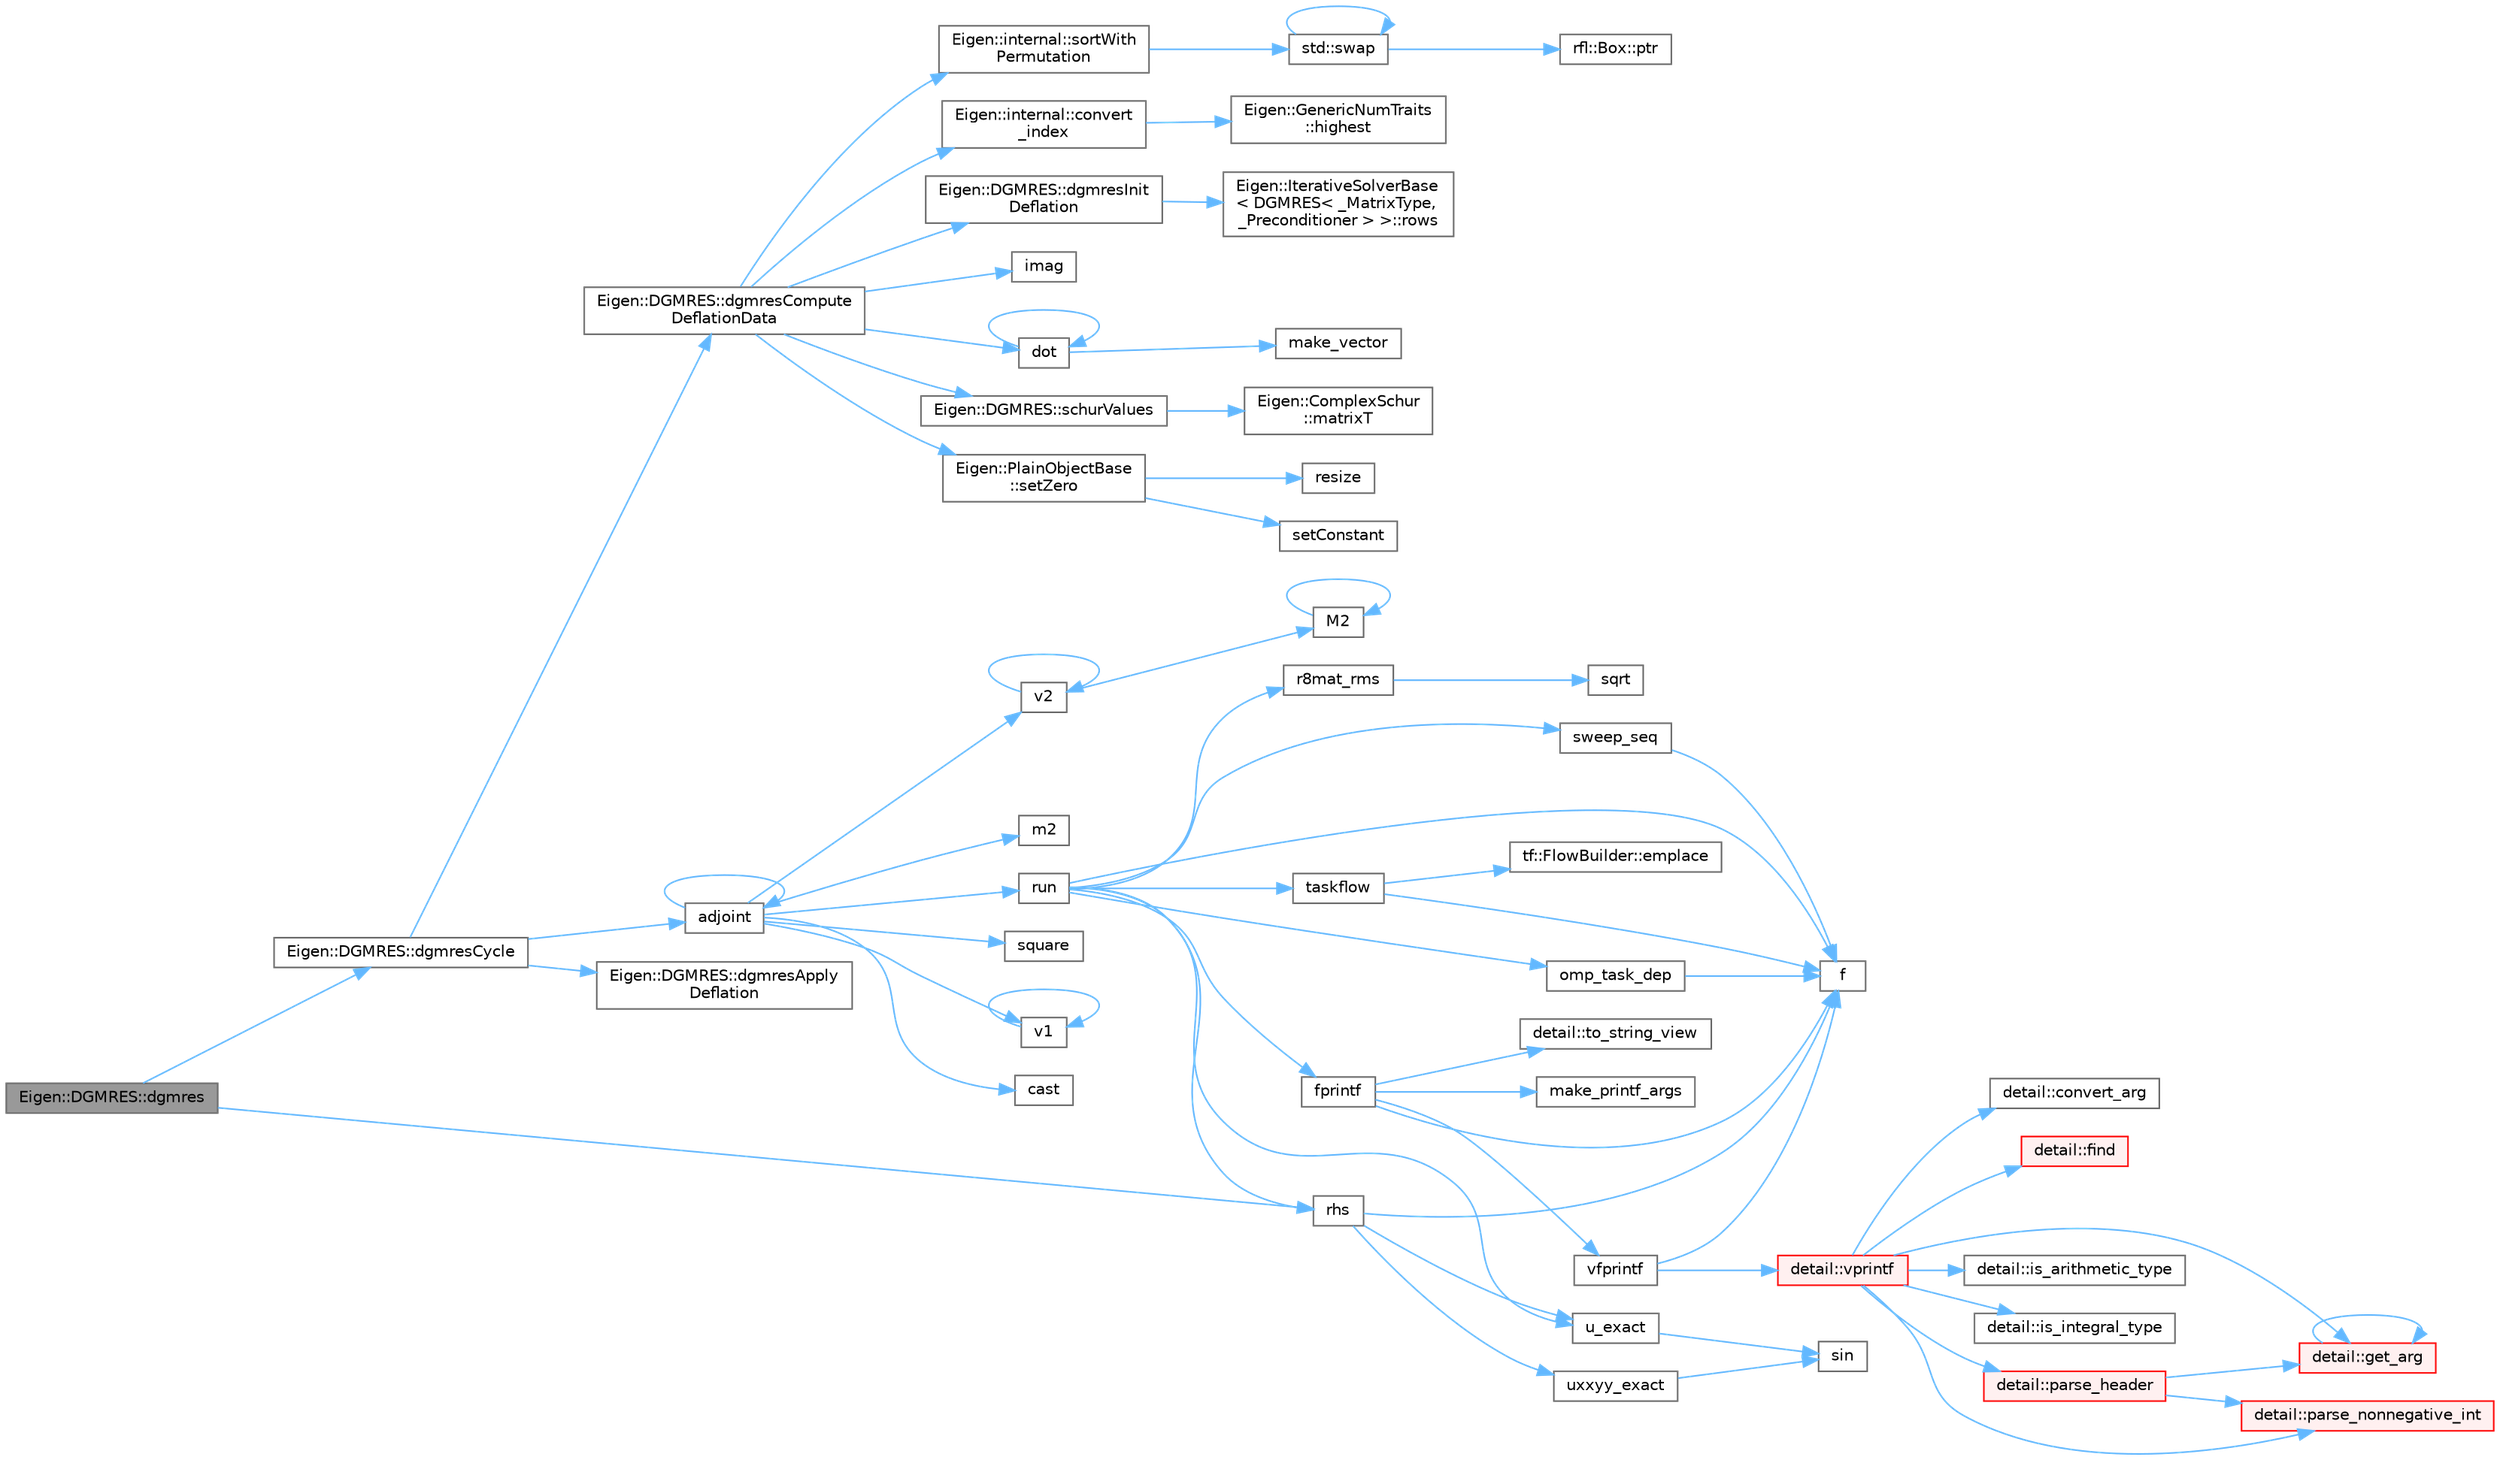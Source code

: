 digraph "Eigen::DGMRES::dgmres"
{
 // LATEX_PDF_SIZE
  bgcolor="transparent";
  edge [fontname=Helvetica,fontsize=10,labelfontname=Helvetica,labelfontsize=10];
  node [fontname=Helvetica,fontsize=10,shape=box,height=0.2,width=0.4];
  rankdir="LR";
  Node1 [id="Node000001",label="Eigen::DGMRES::dgmres",height=0.2,width=0.4,color="gray40", fillcolor="grey60", style="filled", fontcolor="black",tooltip="Perform several cycles of restarted GMRES with modified Gram Schmidt,"];
  Node1 -> Node2 [id="edge68_Node000001_Node000002",color="steelblue1",style="solid",tooltip=" "];
  Node2 [id="Node000002",label="Eigen::DGMRES::dgmresCycle",height=0.2,width=0.4,color="grey40", fillcolor="white", style="filled",URL="$class_eigen_1_1_d_g_m_r_e_s.html#ab77d66ef7f84ff15b6bd55fb76619218",tooltip="Perform one restart cycle of DGMRES"];
  Node2 -> Node3 [id="edge69_Node000002_Node000003",color="steelblue1",style="solid",tooltip=" "];
  Node3 [id="Node000003",label="adjoint",height=0.2,width=0.4,color="grey40", fillcolor="white", style="filled",URL="$adjoint_8cpp.html#a7333648f53414b05be9e4fd2f009fc22",tooltip=" "];
  Node3 -> Node3 [id="edge70_Node000003_Node000003",color="steelblue1",style="solid",tooltip=" "];
  Node3 -> Node4 [id="edge71_Node000003_Node000004",color="steelblue1",style="solid",tooltip=" "];
  Node4 [id="Node000004",label="cast",height=0.2,width=0.4,color="grey40", fillcolor="white", style="filled",URL="$_common_cwise_unary_ops_8h.html#aa89d007196125d10fa7d6e19811aca05",tooltip=" "];
  Node3 -> Node5 [id="edge72_Node000003_Node000005",color="steelblue1",style="solid",tooltip=" "];
  Node5 [id="Node000005",label="m2",height=0.2,width=0.4,color="grey40", fillcolor="white", style="filled",URL="$_tutorial___map__using_8cpp.html#ab3a01b595d22393ace0d30d5fa299f76",tooltip=" "];
  Node3 -> Node6 [id="edge73_Node000003_Node000006",color="steelblue1",style="solid",tooltip=" "];
  Node6 [id="Node000006",label="run",height=0.2,width=0.4,color="grey40", fillcolor="white", style="filled",URL="$poisson_8cpp.html#ae12af222b820baf64e953be588c5bbbe",tooltip=" "];
  Node6 -> Node7 [id="edge74_Node000006_Node000007",color="steelblue1",style="solid",tooltip=" "];
  Node7 [id="Node000007",label="f",height=0.2,width=0.4,color="grey40", fillcolor="white", style="filled",URL="$cxx11__tensor__map_8cpp.html#a7f507fea02198f6cb81c86640c7b1a4e",tooltip=" "];
  Node6 -> Node8 [id="edge75_Node000006_Node000008",color="steelblue1",style="solid",tooltip=" "];
  Node8 [id="Node000008",label="fprintf",height=0.2,width=0.4,color="grey40", fillcolor="white", style="filled",URL="$printf_8h.html#a9f315126362cae9675de1642105e631e",tooltip=" "];
  Node8 -> Node7 [id="edge76_Node000008_Node000007",color="steelblue1",style="solid",tooltip=" "];
  Node8 -> Node9 [id="edge77_Node000008_Node000009",color="steelblue1",style="solid",tooltip=" "];
  Node9 [id="Node000009",label="make_printf_args",height=0.2,width=0.4,color="grey40", fillcolor="white", style="filled",URL="$printf_8h.html#a27dcc0efcda04388971dbea3c875f122",tooltip=" "];
  Node8 -> Node10 [id="edge78_Node000008_Node000010",color="steelblue1",style="solid",tooltip=" "];
  Node10 [id="Node000010",label="detail::to_string_view",height=0.2,width=0.4,color="grey40", fillcolor="white", style="filled",URL="$namespacedetail.html#abeae79fa3e1eded2d8fbd56cc9f0960e",tooltip=" "];
  Node8 -> Node11 [id="edge79_Node000008_Node000011",color="steelblue1",style="solid",tooltip=" "];
  Node11 [id="Node000011",label="vfprintf",height=0.2,width=0.4,color="grey40", fillcolor="white", style="filled",URL="$printf_8h.html#abb30aad964fc771fb52cf3ad88649df2",tooltip=" "];
  Node11 -> Node7 [id="edge80_Node000011_Node000007",color="steelblue1",style="solid",tooltip=" "];
  Node11 -> Node12 [id="edge81_Node000011_Node000012",color="steelblue1",style="solid",tooltip=" "];
  Node12 [id="Node000012",label="detail::vprintf",height=0.2,width=0.4,color="red", fillcolor="#FFF0F0", style="filled",URL="$namespacedetail.html#a1c8c2218e4c822aa8f743fb9c573717f",tooltip=" "];
  Node12 -> Node13 [id="edge82_Node000012_Node000013",color="steelblue1",style="solid",tooltip=" "];
  Node13 [id="Node000013",label="detail::convert_arg",height=0.2,width=0.4,color="grey40", fillcolor="white", style="filled",URL="$namespacedetail.html#a03c11572c9a664266d6925f327dec7f3",tooltip=" "];
  Node12 -> Node14 [id="edge83_Node000012_Node000014",color="steelblue1",style="solid",tooltip=" "];
  Node14 [id="Node000014",label="detail::find",height=0.2,width=0.4,color="red", fillcolor="#FFF0F0", style="filled",URL="$namespacedetail.html#a6b71952fab3dc32f3edb2c3e9811d8d9",tooltip=" "];
  Node12 -> Node16 [id="edge84_Node000012_Node000016",color="steelblue1",style="solid",tooltip=" "];
  Node16 [id="Node000016",label="detail::get_arg",height=0.2,width=0.4,color="red", fillcolor="#FFF0F0", style="filled",URL="$namespacedetail.html#a342ef250e45bd09b2ef666b6fae1c355",tooltip=" "];
  Node16 -> Node16 [id="edge85_Node000016_Node000016",color="steelblue1",style="solid",tooltip=" "];
  Node12 -> Node18 [id="edge86_Node000012_Node000018",color="steelblue1",style="solid",tooltip=" "];
  Node18 [id="Node000018",label="detail::is_arithmetic_type",height=0.2,width=0.4,color="grey40", fillcolor="white", style="filled",URL="$namespacedetail.html#a802c50a56a3495fdab6020b375ba1389",tooltip=" "];
  Node12 -> Node19 [id="edge87_Node000012_Node000019",color="steelblue1",style="solid",tooltip=" "];
  Node19 [id="Node000019",label="detail::is_integral_type",height=0.2,width=0.4,color="grey40", fillcolor="white", style="filled",URL="$namespacedetail.html#a2a60f8d1bee41b803f43fc42b707b5d1",tooltip=" "];
  Node12 -> Node20 [id="edge88_Node000012_Node000020",color="steelblue1",style="solid",tooltip=" "];
  Node20 [id="Node000020",label="detail::parse_header",height=0.2,width=0.4,color="red", fillcolor="#FFF0F0", style="filled",URL="$namespacedetail.html#afc9d93e58b8edb8077f8bc8eee7f4035",tooltip=" "];
  Node20 -> Node16 [id="edge89_Node000020_Node000016",color="steelblue1",style="solid",tooltip=" "];
  Node20 -> Node29 [id="edge90_Node000020_Node000029",color="steelblue1",style="solid",tooltip=" "];
  Node29 [id="Node000029",label="detail::parse_nonnegative_int",height=0.2,width=0.4,color="red", fillcolor="#FFF0F0", style="filled",URL="$namespacedetail.html#a338caba782225e115a9902d4d0835f5f",tooltip=" "];
  Node12 -> Node29 [id="edge91_Node000012_Node000029",color="steelblue1",style="solid",tooltip=" "];
  Node6 -> Node39 [id="edge92_Node000006_Node000039",color="steelblue1",style="solid",tooltip=" "];
  Node39 [id="Node000039",label="omp_task_dep",height=0.2,width=0.4,color="grey40", fillcolor="white", style="filled",URL="$sandbox_2jacobi_2omp_8cpp.html#a38bf89bca3b11a9eeb57dd07cfd38630",tooltip=" "];
  Node39 -> Node7 [id="edge93_Node000039_Node000007",color="steelblue1",style="solid",tooltip=" "];
  Node6 -> Node40 [id="edge94_Node000006_Node000040",color="steelblue1",style="solid",tooltip=" "];
  Node40 [id="Node000040",label="r8mat_rms",height=0.2,width=0.4,color="grey40", fillcolor="white", style="filled",URL="$poisson_8cpp.html#a1314a15604ecb29a615e689872f32657",tooltip=" "];
  Node40 -> Node41 [id="edge95_Node000040_Node000041",color="steelblue1",style="solid",tooltip=" "];
  Node41 [id="Node000041",label="sqrt",height=0.2,width=0.4,color="grey40", fillcolor="white", style="filled",URL="$_array_cwise_unary_ops_8h.html#a656b9217a2fcb6de59dc8d1eb3079cc7",tooltip=" "];
  Node6 -> Node42 [id="edge96_Node000006_Node000042",color="steelblue1",style="solid",tooltip=" "];
  Node42 [id="Node000042",label="rhs",height=0.2,width=0.4,color="grey40", fillcolor="white", style="filled",URL="$poisson_8cpp.html#a38c677f5cc4e47bc7505aef707c1bb83",tooltip=" "];
  Node42 -> Node7 [id="edge97_Node000042_Node000007",color="steelblue1",style="solid",tooltip=" "];
  Node42 -> Node43 [id="edge98_Node000042_Node000043",color="steelblue1",style="solid",tooltip=" "];
  Node43 [id="Node000043",label="u_exact",height=0.2,width=0.4,color="grey40", fillcolor="white", style="filled",URL="$poisson_8cpp.html#a06fc16c4676f839f8de736a6791b6862",tooltip=" "];
  Node43 -> Node44 [id="edge99_Node000043_Node000044",color="steelblue1",style="solid",tooltip=" "];
  Node44 [id="Node000044",label="sin",height=0.2,width=0.4,color="grey40", fillcolor="white", style="filled",URL="$_array_cwise_unary_ops_8h.html#a9cfb0ea58bd813510a9e2db18a5e49f0",tooltip=" "];
  Node42 -> Node45 [id="edge100_Node000042_Node000045",color="steelblue1",style="solid",tooltip=" "];
  Node45 [id="Node000045",label="uxxyy_exact",height=0.2,width=0.4,color="grey40", fillcolor="white", style="filled",URL="$poisson_8cpp.html#a557a61cf12d143424a35123b14048a22",tooltip=" "];
  Node45 -> Node44 [id="edge101_Node000045_Node000044",color="steelblue1",style="solid",tooltip=" "];
  Node6 -> Node46 [id="edge102_Node000006_Node000046",color="steelblue1",style="solid",tooltip=" "];
  Node46 [id="Node000046",label="sweep_seq",height=0.2,width=0.4,color="grey40", fillcolor="white", style="filled",URL="$poisson_8hpp.html#a263e0f774ef013be333712ca3915448a",tooltip=" "];
  Node46 -> Node7 [id="edge103_Node000046_Node000007",color="steelblue1",style="solid",tooltip=" "];
  Node6 -> Node47 [id="edge104_Node000006_Node000047",color="steelblue1",style="solid",tooltip=" "];
  Node47 [id="Node000047",label="taskflow",height=0.2,width=0.4,color="grey40", fillcolor="white", style="filled",URL="$sandbox_2jacobi_2taskflow_8cpp.html#a47af48e377b7c0ac855c12acd5b69b1e",tooltip=" "];
  Node47 -> Node48 [id="edge105_Node000047_Node000048",color="steelblue1",style="solid",tooltip=" "];
  Node48 [id="Node000048",label="tf::FlowBuilder::emplace",height=0.2,width=0.4,color="grey40", fillcolor="white", style="filled",URL="$classtf_1_1_flow_builder.html#a60d7a666cab71ecfa3010b2efb0d6b57",tooltip="creates a static task"];
  Node47 -> Node7 [id="edge106_Node000047_Node000007",color="steelblue1",style="solid",tooltip=" "];
  Node6 -> Node43 [id="edge107_Node000006_Node000043",color="steelblue1",style="solid",tooltip=" "];
  Node3 -> Node49 [id="edge108_Node000003_Node000049",color="steelblue1",style="solid",tooltip=" "];
  Node49 [id="Node000049",label="square",height=0.2,width=0.4,color="grey40", fillcolor="white", style="filled",URL="$_array_cwise_unary_ops_8h.html#aa1e484838873e960b8c8ba7e066ba837",tooltip=" "];
  Node3 -> Node50 [id="edge109_Node000003_Node000050",color="steelblue1",style="solid",tooltip=" "];
  Node50 [id="Node000050",label="v1",height=0.2,width=0.4,color="grey40", fillcolor="white", style="filled",URL="$_tutorial___reshape_mat2_vec_8cpp.html#a10bd710692c91bc238f2e1da77730678",tooltip=" "];
  Node50 -> Node50 [id="edge110_Node000050_Node000050",color="steelblue1",style="solid",tooltip=" "];
  Node3 -> Node51 [id="edge111_Node000003_Node000051",color="steelblue1",style="solid",tooltip=" "];
  Node51 [id="Node000051",label="v2",height=0.2,width=0.4,color="grey40", fillcolor="white", style="filled",URL="$_tutorial___reshape_mat2_vec_8cpp.html#a3eb30a79de469336df46f4f5f0bfb84f",tooltip=" "];
  Node51 -> Node52 [id="edge112_Node000051_Node000052",color="steelblue1",style="solid",tooltip=" "];
  Node52 [id="Node000052",label="M2",height=0.2,width=0.4,color="grey40", fillcolor="white", style="filled",URL="$_tutorial___reshape_mat2_mat_8cpp.html#ae3dc3553f10a3c3e5d701dc35895d1e4",tooltip=" "];
  Node52 -> Node52 [id="edge113_Node000052_Node000052",color="steelblue1",style="solid",tooltip=" "];
  Node51 -> Node51 [id="edge114_Node000051_Node000051",color="steelblue1",style="solid",tooltip=" "];
  Node2 -> Node53 [id="edge115_Node000002_Node000053",color="steelblue1",style="solid",tooltip=" "];
  Node53 [id="Node000053",label="Eigen::DGMRES::dgmresApply\lDeflation",height=0.2,width=0.4,color="grey40", fillcolor="white", style="filled",URL="$class_eigen_1_1_d_g_m_r_e_s.html#af0cb72e1c8fa37895d1543b1bb09f9d2",tooltip=" "];
  Node2 -> Node54 [id="edge116_Node000002_Node000054",color="steelblue1",style="solid",tooltip=" "];
  Node54 [id="Node000054",label="Eigen::DGMRES::dgmresCompute\lDeflationData",height=0.2,width=0.4,color="grey40", fillcolor="white", style="filled",URL="$class_eigen_1_1_d_g_m_r_e_s.html#a7bada6df49a235ad404802bc4e04b598",tooltip=" "];
  Node54 -> Node55 [id="edge117_Node000054_Node000055",color="steelblue1",style="solid",tooltip=" "];
  Node55 [id="Node000055",label="Eigen::internal::convert\l_index",height=0.2,width=0.4,color="grey40", fillcolor="white", style="filled",URL="$namespace_eigen_1_1internal.html#a66f17ef65b1821965dcb8ad9a660b064",tooltip=" "];
  Node55 -> Node56 [id="edge118_Node000055_Node000056",color="steelblue1",style="solid",tooltip=" "];
  Node56 [id="Node000056",label="Eigen::GenericNumTraits\l::highest",height=0.2,width=0.4,color="grey40", fillcolor="white", style="filled",URL="$struct_eigen_1_1_generic_num_traits.html#a65bdb77320d731419c061b91b8c4c5be",tooltip=" "];
  Node54 -> Node57 [id="edge119_Node000054_Node000057",color="steelblue1",style="solid",tooltip=" "];
  Node57 [id="Node000057",label="Eigen::DGMRES::dgmresInit\lDeflation",height=0.2,width=0.4,color="grey40", fillcolor="white", style="filled",URL="$class_eigen_1_1_d_g_m_r_e_s.html#a505c49553b8df373734e1a02e1c5ca70",tooltip=" "];
  Node57 -> Node58 [id="edge120_Node000057_Node000058",color="steelblue1",style="solid",tooltip=" "];
  Node58 [id="Node000058",label="Eigen::IterativeSolverBase\l\< DGMRES\< _MatrixType, \l_Preconditioner \> \>::rows",height=0.2,width=0.4,color="grey40", fillcolor="white", style="filled",URL="$class_eigen_1_1_iterative_solver_base.html#a51213f927ba8c833807544bf5e58c8b9",tooltip=" "];
  Node54 -> Node59 [id="edge121_Node000054_Node000059",color="steelblue1",style="solid",tooltip=" "];
  Node59 [id="Node000059",label="dot",height=0.2,width=0.4,color="grey40", fillcolor="white", style="filled",URL="$level1__real__impl_8h.html#a7a40e5a367460d00c6cdeeb23e8b780b",tooltip=" "];
  Node59 -> Node59 [id="edge122_Node000059_Node000059",color="steelblue1",style="solid",tooltip=" "];
  Node59 -> Node60 [id="edge123_Node000059_Node000060",color="steelblue1",style="solid",tooltip=" "];
  Node60 [id="Node000060",label="make_vector",height=0.2,width=0.4,color="grey40", fillcolor="white", style="filled",URL="$external_2taskflow_23rd-party_2eigen-3_83_87_2blas_2common_8h.html#a5271e1713820dbe05a27309a551c63a8",tooltip=" "];
  Node54 -> Node61 [id="edge124_Node000054_Node000061",color="steelblue1",style="solid",tooltip=" "];
  Node61 [id="Node000061",label="imag",height=0.2,width=0.4,color="grey40", fillcolor="white", style="filled",URL="$_common_cwise_unary_ops_8h.html#a8cc3d2f4413a156b2ec6a3097efd3aa4",tooltip=" "];
  Node54 -> Node62 [id="edge125_Node000054_Node000062",color="steelblue1",style="solid",tooltip=" "];
  Node62 [id="Node000062",label="Eigen::DGMRES::schurValues",height=0.2,width=0.4,color="grey40", fillcolor="white", style="filled",URL="$class_eigen_1_1_d_g_m_r_e_s.html#a92363374b8dbe7832b2b7560362c47e7",tooltip=" "];
  Node62 -> Node63 [id="edge126_Node000062_Node000063",color="steelblue1",style="solid",tooltip=" "];
  Node63 [id="Node000063",label="Eigen::ComplexSchur\l::matrixT",height=0.2,width=0.4,color="grey40", fillcolor="white", style="filled",URL="$class_eigen_1_1_complex_schur.html#a210b9d7e6c26fdde18aa5720da1d3e3c",tooltip="Returns the triangular matrix in the Schur decomposition."];
  Node54 -> Node64 [id="edge127_Node000054_Node000064",color="steelblue1",style="solid",tooltip=" "];
  Node64 [id="Node000064",label="Eigen::PlainObjectBase\l::setZero",height=0.2,width=0.4,color="grey40", fillcolor="white", style="filled",URL="$class_eigen_1_1_plain_object_base.html#ac21ad5f989f320e46958b75ac8d9a1da",tooltip=" "];
  Node64 -> Node65 [id="edge128_Node000064_Node000065",color="steelblue1",style="solid",tooltip=" "];
  Node65 [id="Node000065",label="resize",height=0.2,width=0.4,color="grey40", fillcolor="white", style="filled",URL="$_matrix__resize__int_8cpp.html#a768dd1b4259f262bcd4cab5e61afcea1",tooltip=" "];
  Node64 -> Node66 [id="edge129_Node000064_Node000066",color="steelblue1",style="solid",tooltip=" "];
  Node66 [id="Node000066",label="setConstant",height=0.2,width=0.4,color="grey40", fillcolor="white", style="filled",URL="$_matrix__set_constant__int_8cpp.html#a76d9bdf892e002d33c2bbf3c5bf8ca5b",tooltip=" "];
  Node54 -> Node67 [id="edge130_Node000054_Node000067",color="steelblue1",style="solid",tooltip=" "];
  Node67 [id="Node000067",label="Eigen::internal::sortWith\lPermutation",height=0.2,width=0.4,color="grey40", fillcolor="white", style="filled",URL="$namespace_eigen_1_1internal.html#afe2a11c61eff70f7f68681a557fa21e7",tooltip="Computes a permutation vector to have a sorted sequence"];
  Node67 -> Node68 [id="edge131_Node000067_Node000068",color="steelblue1",style="solid",tooltip=" "];
  Node68 [id="Node000068",label="std::swap",height=0.2,width=0.4,color="grey40", fillcolor="white", style="filled",URL="$namespacestd.html#a3acbe51b6415e9284430194bf04944e1",tooltip=" "];
  Node68 -> Node69 [id="edge132_Node000068_Node000069",color="steelblue1",style="solid",tooltip=" "];
  Node69 [id="Node000069",label="rfl::Box::ptr",height=0.2,width=0.4,color="grey40", fillcolor="white", style="filled",URL="$classrfl_1_1_box.html#a2edf048a6e6bea174db329e6ce7cf3df",tooltip="Returns the underlying unique_ptr"];
  Node68 -> Node68 [id="edge133_Node000068_Node000068",color="steelblue1",style="solid",tooltip=" "];
  Node1 -> Node42 [id="edge134_Node000001_Node000042",color="steelblue1",style="solid",tooltip=" "];
}
